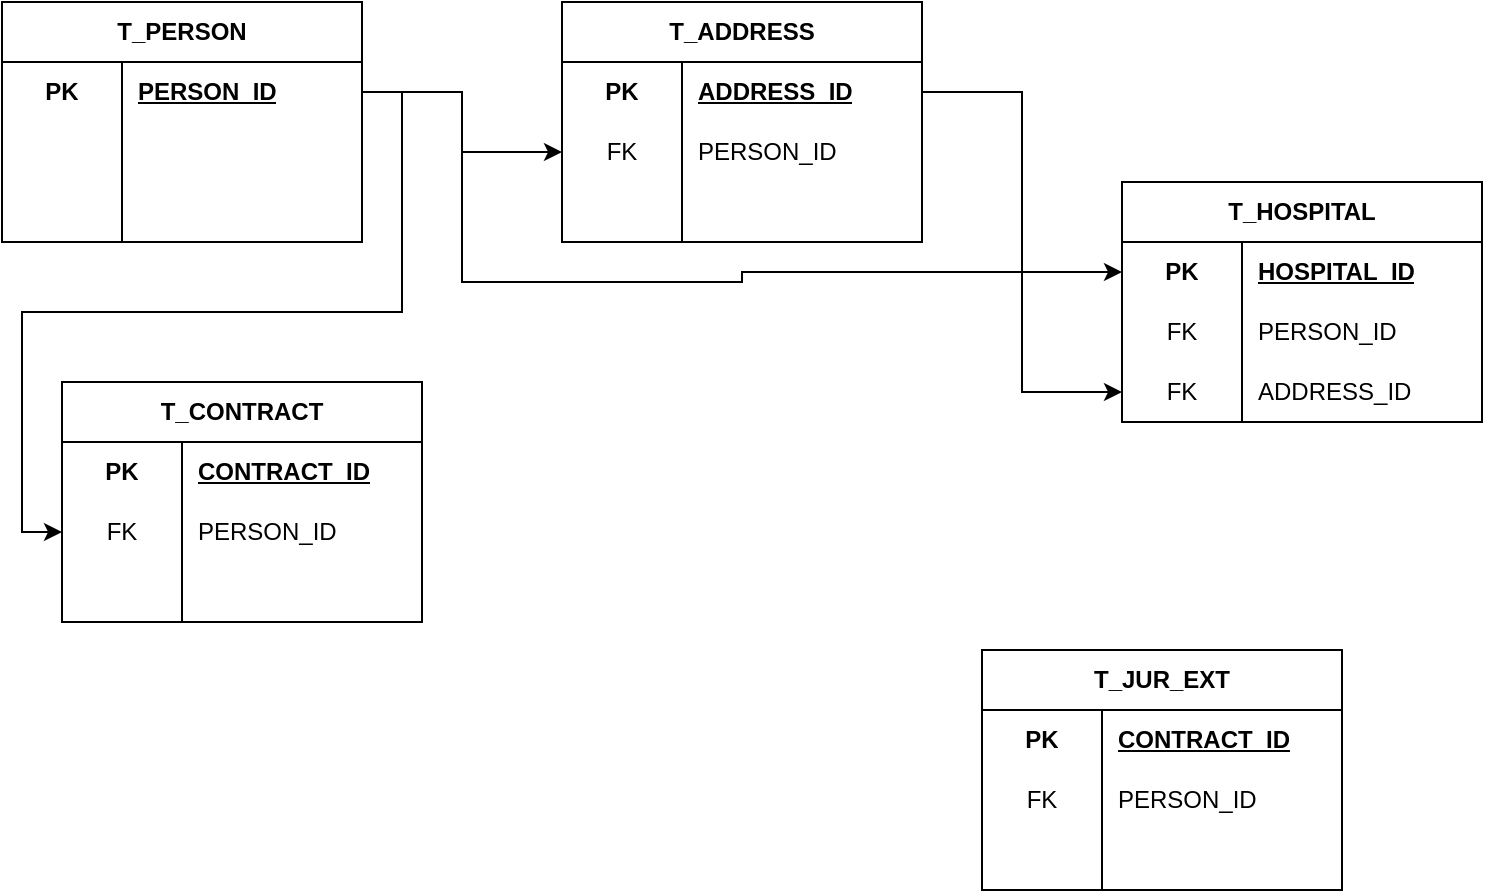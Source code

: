 <mxfile version="24.5.2" type="github">
  <diagram name="Page-1" id="yGWgW62BLkBmrtPPYaUs">
    <mxGraphModel dx="1050" dy="491" grid="1" gridSize="10" guides="1" tooltips="1" connect="1" arrows="1" fold="1" page="1" pageScale="1" pageWidth="1169" pageHeight="827" math="0" shadow="0">
      <root>
        <mxCell id="0" />
        <mxCell id="1" parent="0" />
        <mxCell id="qcX0oJxnji6Elukr_AUq-1" value="&lt;div&gt;T_PERSON&lt;/div&gt;" style="shape=table;startSize=30;container=1;collapsible=1;childLayout=tableLayout;fixedRows=1;rowLines=0;fontStyle=1;align=center;resizeLast=1;html=1;whiteSpace=wrap;" vertex="1" parent="1">
          <mxGeometry x="20" y="30" width="180" height="120" as="geometry" />
        </mxCell>
        <mxCell id="qcX0oJxnji6Elukr_AUq-2" value="" style="shape=tableRow;horizontal=0;startSize=0;swimlaneHead=0;swimlaneBody=0;fillColor=none;collapsible=0;dropTarget=0;points=[[0,0.5],[1,0.5]];portConstraint=eastwest;top=0;left=0;right=0;bottom=0;html=1;" vertex="1" parent="qcX0oJxnji6Elukr_AUq-1">
          <mxGeometry y="30" width="180" height="30" as="geometry" />
        </mxCell>
        <mxCell id="qcX0oJxnji6Elukr_AUq-3" value="PK" style="shape=partialRectangle;connectable=0;fillColor=none;top=0;left=0;bottom=0;right=0;fontStyle=1;overflow=hidden;html=1;whiteSpace=wrap;" vertex="1" parent="qcX0oJxnji6Elukr_AUq-2">
          <mxGeometry width="60" height="30" as="geometry">
            <mxRectangle width="60" height="30" as="alternateBounds" />
          </mxGeometry>
        </mxCell>
        <mxCell id="qcX0oJxnji6Elukr_AUq-4" value="PERSON_ID" style="shape=partialRectangle;connectable=0;fillColor=none;top=0;left=0;bottom=0;right=0;align=left;spacingLeft=6;fontStyle=5;overflow=hidden;html=1;whiteSpace=wrap;" vertex="1" parent="qcX0oJxnji6Elukr_AUq-2">
          <mxGeometry x="60" width="120" height="30" as="geometry">
            <mxRectangle width="120" height="30" as="alternateBounds" />
          </mxGeometry>
        </mxCell>
        <mxCell id="qcX0oJxnji6Elukr_AUq-8" value="" style="shape=tableRow;horizontal=0;startSize=0;swimlaneHead=0;swimlaneBody=0;fillColor=none;collapsible=0;dropTarget=0;points=[[0,0.5],[1,0.5]];portConstraint=eastwest;top=0;left=0;right=0;bottom=0;html=1;" vertex="1" parent="qcX0oJxnji6Elukr_AUq-1">
          <mxGeometry y="60" width="180" height="30" as="geometry" />
        </mxCell>
        <mxCell id="qcX0oJxnji6Elukr_AUq-9" value="" style="shape=partialRectangle;connectable=0;fillColor=none;top=0;left=0;bottom=0;right=0;editable=1;overflow=hidden;html=1;whiteSpace=wrap;" vertex="1" parent="qcX0oJxnji6Elukr_AUq-8">
          <mxGeometry width="60" height="30" as="geometry">
            <mxRectangle width="60" height="30" as="alternateBounds" />
          </mxGeometry>
        </mxCell>
        <mxCell id="qcX0oJxnji6Elukr_AUq-10" value="" style="shape=partialRectangle;connectable=0;fillColor=none;top=0;left=0;bottom=0;right=0;align=left;spacingLeft=6;overflow=hidden;html=1;whiteSpace=wrap;" vertex="1" parent="qcX0oJxnji6Elukr_AUq-8">
          <mxGeometry x="60" width="120" height="30" as="geometry">
            <mxRectangle width="120" height="30" as="alternateBounds" />
          </mxGeometry>
        </mxCell>
        <mxCell id="qcX0oJxnji6Elukr_AUq-11" value="" style="shape=tableRow;horizontal=0;startSize=0;swimlaneHead=0;swimlaneBody=0;fillColor=none;collapsible=0;dropTarget=0;points=[[0,0.5],[1,0.5]];portConstraint=eastwest;top=0;left=0;right=0;bottom=0;html=1;" vertex="1" parent="qcX0oJxnji6Elukr_AUq-1">
          <mxGeometry y="90" width="180" height="30" as="geometry" />
        </mxCell>
        <mxCell id="qcX0oJxnji6Elukr_AUq-12" value="" style="shape=partialRectangle;connectable=0;fillColor=none;top=0;left=0;bottom=0;right=0;editable=1;overflow=hidden;html=1;whiteSpace=wrap;" vertex="1" parent="qcX0oJxnji6Elukr_AUq-11">
          <mxGeometry width="60" height="30" as="geometry">
            <mxRectangle width="60" height="30" as="alternateBounds" />
          </mxGeometry>
        </mxCell>
        <mxCell id="qcX0oJxnji6Elukr_AUq-13" value="" style="shape=partialRectangle;connectable=0;fillColor=none;top=0;left=0;bottom=0;right=0;align=left;spacingLeft=6;overflow=hidden;html=1;whiteSpace=wrap;" vertex="1" parent="qcX0oJxnji6Elukr_AUq-11">
          <mxGeometry x="60" width="120" height="30" as="geometry">
            <mxRectangle width="120" height="30" as="alternateBounds" />
          </mxGeometry>
        </mxCell>
        <mxCell id="qcX0oJxnji6Elukr_AUq-14" value="&lt;div&gt;T_ADDRESS&lt;/div&gt;" style="shape=table;startSize=30;container=1;collapsible=1;childLayout=tableLayout;fixedRows=1;rowLines=0;fontStyle=1;align=center;resizeLast=1;html=1;whiteSpace=wrap;" vertex="1" parent="1">
          <mxGeometry x="300" y="30" width="180" height="120" as="geometry" />
        </mxCell>
        <mxCell id="qcX0oJxnji6Elukr_AUq-15" value="" style="shape=tableRow;horizontal=0;startSize=0;swimlaneHead=0;swimlaneBody=0;fillColor=none;collapsible=0;dropTarget=0;points=[[0,0.5],[1,0.5]];portConstraint=eastwest;top=0;left=0;right=0;bottom=0;html=1;" vertex="1" parent="qcX0oJxnji6Elukr_AUq-14">
          <mxGeometry y="30" width="180" height="30" as="geometry" />
        </mxCell>
        <mxCell id="qcX0oJxnji6Elukr_AUq-16" value="PK" style="shape=partialRectangle;connectable=0;fillColor=none;top=0;left=0;bottom=0;right=0;fontStyle=1;overflow=hidden;html=1;whiteSpace=wrap;" vertex="1" parent="qcX0oJxnji6Elukr_AUq-15">
          <mxGeometry width="60" height="30" as="geometry">
            <mxRectangle width="60" height="30" as="alternateBounds" />
          </mxGeometry>
        </mxCell>
        <mxCell id="qcX0oJxnji6Elukr_AUq-17" value="ADDRESS_ID" style="shape=partialRectangle;connectable=0;fillColor=none;top=0;left=0;bottom=0;right=0;align=left;spacingLeft=6;fontStyle=5;overflow=hidden;html=1;whiteSpace=wrap;" vertex="1" parent="qcX0oJxnji6Elukr_AUq-15">
          <mxGeometry x="60" width="120" height="30" as="geometry">
            <mxRectangle width="120" height="30" as="alternateBounds" />
          </mxGeometry>
        </mxCell>
        <mxCell id="qcX0oJxnji6Elukr_AUq-18" value="" style="shape=tableRow;horizontal=0;startSize=0;swimlaneHead=0;swimlaneBody=0;fillColor=none;collapsible=0;dropTarget=0;points=[[0,0.5],[1,0.5]];portConstraint=eastwest;top=0;left=0;right=0;bottom=0;html=1;" vertex="1" parent="qcX0oJxnji6Elukr_AUq-14">
          <mxGeometry y="60" width="180" height="30" as="geometry" />
        </mxCell>
        <mxCell id="qcX0oJxnji6Elukr_AUq-19" value="FK" style="shape=partialRectangle;connectable=0;fillColor=none;top=0;left=0;bottom=0;right=0;editable=1;overflow=hidden;html=1;whiteSpace=wrap;" vertex="1" parent="qcX0oJxnji6Elukr_AUq-18">
          <mxGeometry width="60" height="30" as="geometry">
            <mxRectangle width="60" height="30" as="alternateBounds" />
          </mxGeometry>
        </mxCell>
        <mxCell id="qcX0oJxnji6Elukr_AUq-20" value="&lt;div&gt;PERSON_ID&lt;/div&gt;" style="shape=partialRectangle;connectable=0;fillColor=none;top=0;left=0;bottom=0;right=0;align=left;spacingLeft=6;overflow=hidden;html=1;whiteSpace=wrap;" vertex="1" parent="qcX0oJxnji6Elukr_AUq-18">
          <mxGeometry x="60" width="120" height="30" as="geometry">
            <mxRectangle width="120" height="30" as="alternateBounds" />
          </mxGeometry>
        </mxCell>
        <mxCell id="qcX0oJxnji6Elukr_AUq-21" value="" style="shape=tableRow;horizontal=0;startSize=0;swimlaneHead=0;swimlaneBody=0;fillColor=none;collapsible=0;dropTarget=0;points=[[0,0.5],[1,0.5]];portConstraint=eastwest;top=0;left=0;right=0;bottom=0;html=1;" vertex="1" parent="qcX0oJxnji6Elukr_AUq-14">
          <mxGeometry y="90" width="180" height="30" as="geometry" />
        </mxCell>
        <mxCell id="qcX0oJxnji6Elukr_AUq-22" value="" style="shape=partialRectangle;connectable=0;fillColor=none;top=0;left=0;bottom=0;right=0;editable=1;overflow=hidden;html=1;whiteSpace=wrap;" vertex="1" parent="qcX0oJxnji6Elukr_AUq-21">
          <mxGeometry width="60" height="30" as="geometry">
            <mxRectangle width="60" height="30" as="alternateBounds" />
          </mxGeometry>
        </mxCell>
        <mxCell id="qcX0oJxnji6Elukr_AUq-23" value="" style="shape=partialRectangle;connectable=0;fillColor=none;top=0;left=0;bottom=0;right=0;align=left;spacingLeft=6;overflow=hidden;html=1;whiteSpace=wrap;" vertex="1" parent="qcX0oJxnji6Elukr_AUq-21">
          <mxGeometry x="60" width="120" height="30" as="geometry">
            <mxRectangle width="120" height="30" as="alternateBounds" />
          </mxGeometry>
        </mxCell>
        <mxCell id="qcX0oJxnji6Elukr_AUq-24" value="&lt;div&gt;T_CONTRACT&lt;/div&gt;" style="shape=table;startSize=30;container=1;collapsible=1;childLayout=tableLayout;fixedRows=1;rowLines=0;fontStyle=1;align=center;resizeLast=1;html=1;whiteSpace=wrap;" vertex="1" parent="1">
          <mxGeometry x="50" y="220" width="180" height="120" as="geometry" />
        </mxCell>
        <mxCell id="qcX0oJxnji6Elukr_AUq-25" value="" style="shape=tableRow;horizontal=0;startSize=0;swimlaneHead=0;swimlaneBody=0;fillColor=none;collapsible=0;dropTarget=0;points=[[0,0.5],[1,0.5]];portConstraint=eastwest;top=0;left=0;right=0;bottom=0;html=1;" vertex="1" parent="qcX0oJxnji6Elukr_AUq-24">
          <mxGeometry y="30" width="180" height="30" as="geometry" />
        </mxCell>
        <mxCell id="qcX0oJxnji6Elukr_AUq-26" value="PK" style="shape=partialRectangle;connectable=0;fillColor=none;top=0;left=0;bottom=0;right=0;fontStyle=1;overflow=hidden;html=1;whiteSpace=wrap;" vertex="1" parent="qcX0oJxnji6Elukr_AUq-25">
          <mxGeometry width="60" height="30" as="geometry">
            <mxRectangle width="60" height="30" as="alternateBounds" />
          </mxGeometry>
        </mxCell>
        <mxCell id="qcX0oJxnji6Elukr_AUq-27" value="CONTRACT_ID" style="shape=partialRectangle;connectable=0;fillColor=none;top=0;left=0;bottom=0;right=0;align=left;spacingLeft=6;fontStyle=5;overflow=hidden;html=1;whiteSpace=wrap;" vertex="1" parent="qcX0oJxnji6Elukr_AUq-25">
          <mxGeometry x="60" width="120" height="30" as="geometry">
            <mxRectangle width="120" height="30" as="alternateBounds" />
          </mxGeometry>
        </mxCell>
        <mxCell id="qcX0oJxnji6Elukr_AUq-28" value="" style="shape=tableRow;horizontal=0;startSize=0;swimlaneHead=0;swimlaneBody=0;fillColor=none;collapsible=0;dropTarget=0;points=[[0,0.5],[1,0.5]];portConstraint=eastwest;top=0;left=0;right=0;bottom=0;html=1;" vertex="1" parent="qcX0oJxnji6Elukr_AUq-24">
          <mxGeometry y="60" width="180" height="30" as="geometry" />
        </mxCell>
        <mxCell id="qcX0oJxnji6Elukr_AUq-29" value="FK" style="shape=partialRectangle;connectable=0;fillColor=none;top=0;left=0;bottom=0;right=0;editable=1;overflow=hidden;html=1;whiteSpace=wrap;" vertex="1" parent="qcX0oJxnji6Elukr_AUq-28">
          <mxGeometry width="60" height="30" as="geometry">
            <mxRectangle width="60" height="30" as="alternateBounds" />
          </mxGeometry>
        </mxCell>
        <mxCell id="qcX0oJxnji6Elukr_AUq-30" value="&lt;div&gt;PERSON_ID&lt;/div&gt;" style="shape=partialRectangle;connectable=0;fillColor=none;top=0;left=0;bottom=0;right=0;align=left;spacingLeft=6;overflow=hidden;html=1;whiteSpace=wrap;" vertex="1" parent="qcX0oJxnji6Elukr_AUq-28">
          <mxGeometry x="60" width="120" height="30" as="geometry">
            <mxRectangle width="120" height="30" as="alternateBounds" />
          </mxGeometry>
        </mxCell>
        <mxCell id="qcX0oJxnji6Elukr_AUq-31" value="" style="shape=tableRow;horizontal=0;startSize=0;swimlaneHead=0;swimlaneBody=0;fillColor=none;collapsible=0;dropTarget=0;points=[[0,0.5],[1,0.5]];portConstraint=eastwest;top=0;left=0;right=0;bottom=0;html=1;" vertex="1" parent="qcX0oJxnji6Elukr_AUq-24">
          <mxGeometry y="90" width="180" height="30" as="geometry" />
        </mxCell>
        <mxCell id="qcX0oJxnji6Elukr_AUq-32" value="" style="shape=partialRectangle;connectable=0;fillColor=none;top=0;left=0;bottom=0;right=0;editable=1;overflow=hidden;html=1;whiteSpace=wrap;" vertex="1" parent="qcX0oJxnji6Elukr_AUq-31">
          <mxGeometry width="60" height="30" as="geometry">
            <mxRectangle width="60" height="30" as="alternateBounds" />
          </mxGeometry>
        </mxCell>
        <mxCell id="qcX0oJxnji6Elukr_AUq-33" value="" style="shape=partialRectangle;connectable=0;fillColor=none;top=0;left=0;bottom=0;right=0;align=left;spacingLeft=6;overflow=hidden;html=1;whiteSpace=wrap;" vertex="1" parent="qcX0oJxnji6Elukr_AUq-31">
          <mxGeometry x="60" width="120" height="30" as="geometry">
            <mxRectangle width="120" height="30" as="alternateBounds" />
          </mxGeometry>
        </mxCell>
        <mxCell id="qcX0oJxnji6Elukr_AUq-34" style="edgeStyle=orthogonalEdgeStyle;rounded=0;orthogonalLoop=1;jettySize=auto;html=1;exitX=1;exitY=0.5;exitDx=0;exitDy=0;entryX=0;entryY=0.5;entryDx=0;entryDy=0;" edge="1" parent="1" source="qcX0oJxnji6Elukr_AUq-2" target="qcX0oJxnji6Elukr_AUq-18">
          <mxGeometry relative="1" as="geometry" />
        </mxCell>
        <mxCell id="qcX0oJxnji6Elukr_AUq-35" style="edgeStyle=orthogonalEdgeStyle;rounded=0;orthogonalLoop=1;jettySize=auto;html=1;exitX=1;exitY=0.5;exitDx=0;exitDy=0;" edge="1" parent="1" source="qcX0oJxnji6Elukr_AUq-2" target="qcX0oJxnji6Elukr_AUq-28">
          <mxGeometry relative="1" as="geometry" />
        </mxCell>
        <mxCell id="qcX0oJxnji6Elukr_AUq-36" value="&lt;div&gt;T_HOSPITAL&lt;/div&gt;" style="shape=table;startSize=30;container=1;collapsible=1;childLayout=tableLayout;fixedRows=1;rowLines=0;fontStyle=1;align=center;resizeLast=1;html=1;whiteSpace=wrap;" vertex="1" parent="1">
          <mxGeometry x="580" y="120" width="180" height="120" as="geometry" />
        </mxCell>
        <mxCell id="qcX0oJxnji6Elukr_AUq-37" value="" style="shape=tableRow;horizontal=0;startSize=0;swimlaneHead=0;swimlaneBody=0;fillColor=none;collapsible=0;dropTarget=0;points=[[0,0.5],[1,0.5]];portConstraint=eastwest;top=0;left=0;right=0;bottom=0;html=1;" vertex="1" parent="qcX0oJxnji6Elukr_AUq-36">
          <mxGeometry y="30" width="180" height="30" as="geometry" />
        </mxCell>
        <mxCell id="qcX0oJxnji6Elukr_AUq-38" value="PK" style="shape=partialRectangle;connectable=0;fillColor=none;top=0;left=0;bottom=0;right=0;fontStyle=1;overflow=hidden;html=1;whiteSpace=wrap;" vertex="1" parent="qcX0oJxnji6Elukr_AUq-37">
          <mxGeometry width="60" height="30" as="geometry">
            <mxRectangle width="60" height="30" as="alternateBounds" />
          </mxGeometry>
        </mxCell>
        <mxCell id="qcX0oJxnji6Elukr_AUq-39" value="HOSPITAL_ID" style="shape=partialRectangle;connectable=0;fillColor=none;top=0;left=0;bottom=0;right=0;align=left;spacingLeft=6;fontStyle=5;overflow=hidden;html=1;whiteSpace=wrap;" vertex="1" parent="qcX0oJxnji6Elukr_AUq-37">
          <mxGeometry x="60" width="120" height="30" as="geometry">
            <mxRectangle width="120" height="30" as="alternateBounds" />
          </mxGeometry>
        </mxCell>
        <mxCell id="qcX0oJxnji6Elukr_AUq-40" value="" style="shape=tableRow;horizontal=0;startSize=0;swimlaneHead=0;swimlaneBody=0;fillColor=none;collapsible=0;dropTarget=0;points=[[0,0.5],[1,0.5]];portConstraint=eastwest;top=0;left=0;right=0;bottom=0;html=1;" vertex="1" parent="qcX0oJxnji6Elukr_AUq-36">
          <mxGeometry y="60" width="180" height="30" as="geometry" />
        </mxCell>
        <mxCell id="qcX0oJxnji6Elukr_AUq-41" value="FK" style="shape=partialRectangle;connectable=0;fillColor=none;top=0;left=0;bottom=0;right=0;editable=1;overflow=hidden;html=1;whiteSpace=wrap;" vertex="1" parent="qcX0oJxnji6Elukr_AUq-40">
          <mxGeometry width="60" height="30" as="geometry">
            <mxRectangle width="60" height="30" as="alternateBounds" />
          </mxGeometry>
        </mxCell>
        <mxCell id="qcX0oJxnji6Elukr_AUq-42" value="&lt;div&gt;PERSON_ID&lt;/div&gt;" style="shape=partialRectangle;connectable=0;fillColor=none;top=0;left=0;bottom=0;right=0;align=left;spacingLeft=6;overflow=hidden;html=1;whiteSpace=wrap;" vertex="1" parent="qcX0oJxnji6Elukr_AUq-40">
          <mxGeometry x="60" width="120" height="30" as="geometry">
            <mxRectangle width="120" height="30" as="alternateBounds" />
          </mxGeometry>
        </mxCell>
        <mxCell id="qcX0oJxnji6Elukr_AUq-43" value="" style="shape=tableRow;horizontal=0;startSize=0;swimlaneHead=0;swimlaneBody=0;fillColor=none;collapsible=0;dropTarget=0;points=[[0,0.5],[1,0.5]];portConstraint=eastwest;top=0;left=0;right=0;bottom=0;html=1;" vertex="1" parent="qcX0oJxnji6Elukr_AUq-36">
          <mxGeometry y="90" width="180" height="30" as="geometry" />
        </mxCell>
        <mxCell id="qcX0oJxnji6Elukr_AUq-44" value="FK" style="shape=partialRectangle;connectable=0;fillColor=none;top=0;left=0;bottom=0;right=0;editable=1;overflow=hidden;html=1;whiteSpace=wrap;" vertex="1" parent="qcX0oJxnji6Elukr_AUq-43">
          <mxGeometry width="60" height="30" as="geometry">
            <mxRectangle width="60" height="30" as="alternateBounds" />
          </mxGeometry>
        </mxCell>
        <mxCell id="qcX0oJxnji6Elukr_AUq-45" value="ADDRESS_ID" style="shape=partialRectangle;connectable=0;fillColor=none;top=0;left=0;bottom=0;right=0;align=left;spacingLeft=6;overflow=hidden;html=1;whiteSpace=wrap;" vertex="1" parent="qcX0oJxnji6Elukr_AUq-43">
          <mxGeometry x="60" width="120" height="30" as="geometry">
            <mxRectangle width="120" height="30" as="alternateBounds" />
          </mxGeometry>
        </mxCell>
        <mxCell id="qcX0oJxnji6Elukr_AUq-46" style="edgeStyle=orthogonalEdgeStyle;rounded=0;orthogonalLoop=1;jettySize=auto;html=1;exitX=1;exitY=0.5;exitDx=0;exitDy=0;entryX=0;entryY=0.5;entryDx=0;entryDy=0;" edge="1" parent="1" source="qcX0oJxnji6Elukr_AUq-2" target="qcX0oJxnji6Elukr_AUq-37">
          <mxGeometry relative="1" as="geometry">
            <Array as="points">
              <mxPoint x="250" y="75" />
              <mxPoint x="250" y="170" />
              <mxPoint x="390" y="170" />
              <mxPoint x="390" y="165" />
            </Array>
          </mxGeometry>
        </mxCell>
        <mxCell id="qcX0oJxnji6Elukr_AUq-47" style="edgeStyle=orthogonalEdgeStyle;rounded=0;orthogonalLoop=1;jettySize=auto;html=1;exitX=1;exitY=0.5;exitDx=0;exitDy=0;entryX=0;entryY=0.5;entryDx=0;entryDy=0;" edge="1" parent="1" source="qcX0oJxnji6Elukr_AUq-15" target="qcX0oJxnji6Elukr_AUq-43">
          <mxGeometry relative="1" as="geometry" />
        </mxCell>
        <mxCell id="qcX0oJxnji6Elukr_AUq-48" value="&lt;div&gt;T_JUR_EXT&lt;/div&gt;" style="shape=table;startSize=30;container=1;collapsible=1;childLayout=tableLayout;fixedRows=1;rowLines=0;fontStyle=1;align=center;resizeLast=1;html=1;whiteSpace=wrap;" vertex="1" parent="1">
          <mxGeometry x="510" y="354" width="180" height="120" as="geometry" />
        </mxCell>
        <mxCell id="qcX0oJxnji6Elukr_AUq-49" value="" style="shape=tableRow;horizontal=0;startSize=0;swimlaneHead=0;swimlaneBody=0;fillColor=none;collapsible=0;dropTarget=0;points=[[0,0.5],[1,0.5]];portConstraint=eastwest;top=0;left=0;right=0;bottom=0;html=1;" vertex="1" parent="qcX0oJxnji6Elukr_AUq-48">
          <mxGeometry y="30" width="180" height="30" as="geometry" />
        </mxCell>
        <mxCell id="qcX0oJxnji6Elukr_AUq-50" value="PK" style="shape=partialRectangle;connectable=0;fillColor=none;top=0;left=0;bottom=0;right=0;fontStyle=1;overflow=hidden;html=1;whiteSpace=wrap;" vertex="1" parent="qcX0oJxnji6Elukr_AUq-49">
          <mxGeometry width="60" height="30" as="geometry">
            <mxRectangle width="60" height="30" as="alternateBounds" />
          </mxGeometry>
        </mxCell>
        <mxCell id="qcX0oJxnji6Elukr_AUq-51" value="CONTRACT_ID" style="shape=partialRectangle;connectable=0;fillColor=none;top=0;left=0;bottom=0;right=0;align=left;spacingLeft=6;fontStyle=5;overflow=hidden;html=1;whiteSpace=wrap;" vertex="1" parent="qcX0oJxnji6Elukr_AUq-49">
          <mxGeometry x="60" width="120" height="30" as="geometry">
            <mxRectangle width="120" height="30" as="alternateBounds" />
          </mxGeometry>
        </mxCell>
        <mxCell id="qcX0oJxnji6Elukr_AUq-52" value="" style="shape=tableRow;horizontal=0;startSize=0;swimlaneHead=0;swimlaneBody=0;fillColor=none;collapsible=0;dropTarget=0;points=[[0,0.5],[1,0.5]];portConstraint=eastwest;top=0;left=0;right=0;bottom=0;html=1;" vertex="1" parent="qcX0oJxnji6Elukr_AUq-48">
          <mxGeometry y="60" width="180" height="30" as="geometry" />
        </mxCell>
        <mxCell id="qcX0oJxnji6Elukr_AUq-53" value="FK" style="shape=partialRectangle;connectable=0;fillColor=none;top=0;left=0;bottom=0;right=0;editable=1;overflow=hidden;html=1;whiteSpace=wrap;" vertex="1" parent="qcX0oJxnji6Elukr_AUq-52">
          <mxGeometry width="60" height="30" as="geometry">
            <mxRectangle width="60" height="30" as="alternateBounds" />
          </mxGeometry>
        </mxCell>
        <mxCell id="qcX0oJxnji6Elukr_AUq-54" value="&lt;div&gt;PERSON_ID&lt;/div&gt;" style="shape=partialRectangle;connectable=0;fillColor=none;top=0;left=0;bottom=0;right=0;align=left;spacingLeft=6;overflow=hidden;html=1;whiteSpace=wrap;" vertex="1" parent="qcX0oJxnji6Elukr_AUq-52">
          <mxGeometry x="60" width="120" height="30" as="geometry">
            <mxRectangle width="120" height="30" as="alternateBounds" />
          </mxGeometry>
        </mxCell>
        <mxCell id="qcX0oJxnji6Elukr_AUq-55" value="" style="shape=tableRow;horizontal=0;startSize=0;swimlaneHead=0;swimlaneBody=0;fillColor=none;collapsible=0;dropTarget=0;points=[[0,0.5],[1,0.5]];portConstraint=eastwest;top=0;left=0;right=0;bottom=0;html=1;" vertex="1" parent="qcX0oJxnji6Elukr_AUq-48">
          <mxGeometry y="90" width="180" height="30" as="geometry" />
        </mxCell>
        <mxCell id="qcX0oJxnji6Elukr_AUq-56" value="" style="shape=partialRectangle;connectable=0;fillColor=none;top=0;left=0;bottom=0;right=0;editable=1;overflow=hidden;html=1;whiteSpace=wrap;" vertex="1" parent="qcX0oJxnji6Elukr_AUq-55">
          <mxGeometry width="60" height="30" as="geometry">
            <mxRectangle width="60" height="30" as="alternateBounds" />
          </mxGeometry>
        </mxCell>
        <mxCell id="qcX0oJxnji6Elukr_AUq-57" value="" style="shape=partialRectangle;connectable=0;fillColor=none;top=0;left=0;bottom=0;right=0;align=left;spacingLeft=6;overflow=hidden;html=1;whiteSpace=wrap;" vertex="1" parent="qcX0oJxnji6Elukr_AUq-55">
          <mxGeometry x="60" width="120" height="30" as="geometry">
            <mxRectangle width="120" height="30" as="alternateBounds" />
          </mxGeometry>
        </mxCell>
      </root>
    </mxGraphModel>
  </diagram>
</mxfile>
